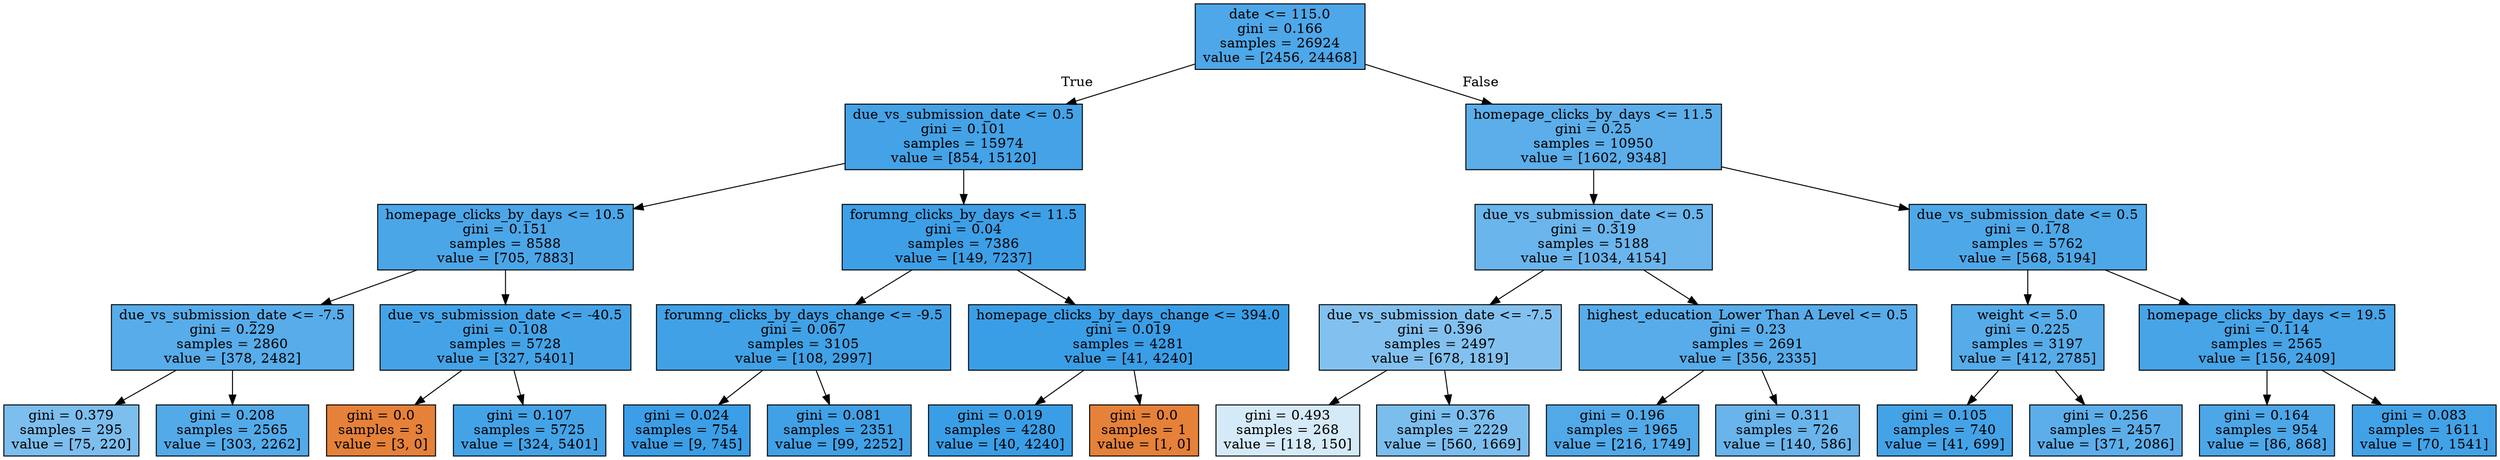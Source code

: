 digraph Tree {
node [shape=box, style="filled", color="black"] ;
0 [label="date <= 115.0\ngini = 0.166\nsamples = 26924\nvalue = [2456, 24468]", fillcolor="#399de5e5"] ;
1 [label="due_vs_submission_date <= 0.5\ngini = 0.101\nsamples = 15974\nvalue = [854, 15120]", fillcolor="#399de5f1"] ;
0 -> 1 [labeldistance=2.5, labelangle=45, headlabel="True"] ;
2 [label="homepage_clicks_by_days <= 10.5\ngini = 0.151\nsamples = 8588\nvalue = [705, 7883]", fillcolor="#399de5e8"] ;
1 -> 2 ;
3 [label="due_vs_submission_date <= -7.5\ngini = 0.229\nsamples = 2860\nvalue = [378, 2482]", fillcolor="#399de5d8"] ;
2 -> 3 ;
4 [label="gini = 0.379\nsamples = 295\nvalue = [75, 220]", fillcolor="#399de5a8"] ;
3 -> 4 ;
5 [label="gini = 0.208\nsamples = 2565\nvalue = [303, 2262]", fillcolor="#399de5dd"] ;
3 -> 5 ;
6 [label="due_vs_submission_date <= -40.5\ngini = 0.108\nsamples = 5728\nvalue = [327, 5401]", fillcolor="#399de5f0"] ;
2 -> 6 ;
7 [label="gini = 0.0\nsamples = 3\nvalue = [3, 0]", fillcolor="#e58139ff"] ;
6 -> 7 ;
8 [label="gini = 0.107\nsamples = 5725\nvalue = [324, 5401]", fillcolor="#399de5f0"] ;
6 -> 8 ;
9 [label="forumng_clicks_by_days <= 11.5\ngini = 0.04\nsamples = 7386\nvalue = [149, 7237]", fillcolor="#399de5fa"] ;
1 -> 9 ;
10 [label="forumng_clicks_by_days_change <= -9.5\ngini = 0.067\nsamples = 3105\nvalue = [108, 2997]", fillcolor="#399de5f6"] ;
9 -> 10 ;
11 [label="gini = 0.024\nsamples = 754\nvalue = [9, 745]", fillcolor="#399de5fc"] ;
10 -> 11 ;
12 [label="gini = 0.081\nsamples = 2351\nvalue = [99, 2252]", fillcolor="#399de5f4"] ;
10 -> 12 ;
13 [label="homepage_clicks_by_days_change <= 394.0\ngini = 0.019\nsamples = 4281\nvalue = [41, 4240]", fillcolor="#399de5fd"] ;
9 -> 13 ;
14 [label="gini = 0.019\nsamples = 4280\nvalue = [40, 4240]", fillcolor="#399de5fd"] ;
13 -> 14 ;
15 [label="gini = 0.0\nsamples = 1\nvalue = [1, 0]", fillcolor="#e58139ff"] ;
13 -> 15 ;
16 [label="homepage_clicks_by_days <= 11.5\ngini = 0.25\nsamples = 10950\nvalue = [1602, 9348]", fillcolor="#399de5d3"] ;
0 -> 16 [labeldistance=2.5, labelangle=-45, headlabel="False"] ;
17 [label="due_vs_submission_date <= 0.5\ngini = 0.319\nsamples = 5188\nvalue = [1034, 4154]", fillcolor="#399de5c0"] ;
16 -> 17 ;
18 [label="due_vs_submission_date <= -7.5\ngini = 0.396\nsamples = 2497\nvalue = [678, 1819]", fillcolor="#399de5a0"] ;
17 -> 18 ;
19 [label="gini = 0.493\nsamples = 268\nvalue = [118, 150]", fillcolor="#399de536"] ;
18 -> 19 ;
20 [label="gini = 0.376\nsamples = 2229\nvalue = [560, 1669]", fillcolor="#399de5a9"] ;
18 -> 20 ;
21 [label="highest_education_Lower Than A Level <= 0.5\ngini = 0.23\nsamples = 2691\nvalue = [356, 2335]", fillcolor="#399de5d8"] ;
17 -> 21 ;
22 [label="gini = 0.196\nsamples = 1965\nvalue = [216, 1749]", fillcolor="#399de5e0"] ;
21 -> 22 ;
23 [label="gini = 0.311\nsamples = 726\nvalue = [140, 586]", fillcolor="#399de5c2"] ;
21 -> 23 ;
24 [label="due_vs_submission_date <= 0.5\ngini = 0.178\nsamples = 5762\nvalue = [568, 5194]", fillcolor="#399de5e3"] ;
16 -> 24 ;
25 [label="weight <= 5.0\ngini = 0.225\nsamples = 3197\nvalue = [412, 2785]", fillcolor="#399de5d9"] ;
24 -> 25 ;
26 [label="gini = 0.105\nsamples = 740\nvalue = [41, 699]", fillcolor="#399de5f0"] ;
25 -> 26 ;
27 [label="gini = 0.256\nsamples = 2457\nvalue = [371, 2086]", fillcolor="#399de5d2"] ;
25 -> 27 ;
28 [label="homepage_clicks_by_days <= 19.5\ngini = 0.114\nsamples = 2565\nvalue = [156, 2409]", fillcolor="#399de5ee"] ;
24 -> 28 ;
29 [label="gini = 0.164\nsamples = 954\nvalue = [86, 868]", fillcolor="#399de5e6"] ;
28 -> 29 ;
30 [label="gini = 0.083\nsamples = 1611\nvalue = [70, 1541]", fillcolor="#399de5f3"] ;
28 -> 30 ;
}